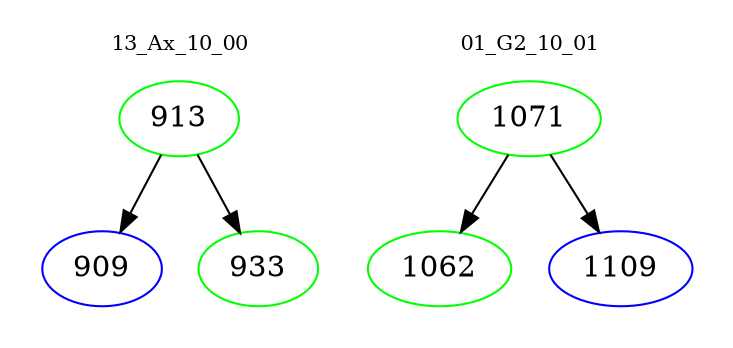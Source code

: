 digraph{
subgraph cluster_0 {
color = white
label = "13_Ax_10_00";
fontsize=10;
T0_913 [label="913", color="green"]
T0_913 -> T0_909 [color="black"]
T0_909 [label="909", color="blue"]
T0_913 -> T0_933 [color="black"]
T0_933 [label="933", color="green"]
}
subgraph cluster_1 {
color = white
label = "01_G2_10_01";
fontsize=10;
T1_1071 [label="1071", color="green"]
T1_1071 -> T1_1062 [color="black"]
T1_1062 [label="1062", color="green"]
T1_1071 -> T1_1109 [color="black"]
T1_1109 [label="1109", color="blue"]
}
}
